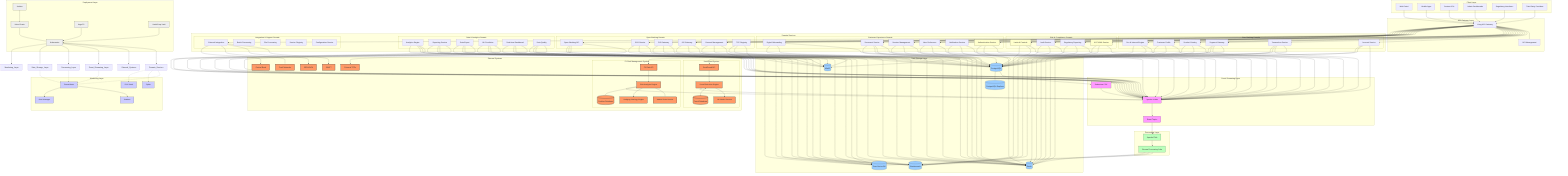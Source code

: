 flowchart TD
%% Client Layer
    subgraph "Client Layer"
        web[Web Portal]
        mobile[Mobile Apps]
        partners[Partner APIs]
        admin[Admin Dashboards]
        regulators[Regulatory Interfaces]
        tpps[Third-Party Providers]
    end

%% API Gateway Layer
    subgraph "API Gateway Layer"
        kong[Kong API Gateway]
        apimgmt[API Management]
    end

%% Domain Services
    subgraph "Domain Services"
    %% Core Banking Domain
        subgraph "Core Banking Domain"
            account[Account Service]
            transaction[Transaction Service]
            payment[Payment Gateway]
            product[Product Catalog]
            customer[Customer Profile]
            fees[Fee & Interest Engine]
        end

    %% Risk & Compliance Domain
        subgraph "Risk & Compliance Domain"
            kyc[KYC/AML Service]
            regulatory[Regulatory Reporting]
            audit[Audit Service]
            limits[Limits & Controls]
        end

    %% Customer Experience Domain
        subgraph "Customer Experience Domain"
            auth[Authentication Service]
            notification[Notification Service]
            preference[User Preference]
            session[Session Management]
            document[Document Service]
            onboarding[Digital Onboarding]
        end

    %% Open Banking Domain
        subgraph "Open Banking Domain"
            tpp_reg[TPP Registry]
            consent[Consent Management]
            ais[AIS Gateway]
            pis[PIS Gateway]
            sca[SCA Service]
            ob_api[Open Banking API]
        end

    %% Data & Analytics Domain
        subgraph "Data & Analytics Domain"
            analytics[Analytics Engine]
            reporting[Reporting Service]
            data_export[Data Export]
            ml[ML Prediction]
            dashboard[Real-time Dashboard]
            data_quality[Data Quality]
        end

    %% Integration & Support Domain
        subgraph "Integration & Support Domain"
            ext_int[External Integration]
            batch[Batch Processing]
            file[File Processing]
            registry[Service Registry]
            config[Configuration Service]
        end
    end

%% External Systems
    subgraph "External Systems"
    %% SentiFraud
        subgraph "SentiFraud System"
            sf_api[SentiFraud API]
            sf_engine[Fraud Detection Engine]
            sf_ml[ML Model Service]
            sf_db[(Fraud Database)]
        end

    %% FX Risk Management
        subgraph "FX Risk Management System"
            fx_api[FX Risk API]
            fx_engine[Risk Analysis Engine]
            fx_market[Market Data Service]
            fx_hedge[Hedging Strategy Engine]
            fx_db[(Position Database)]
        end

    %% Third Party Systems
        swift[SWIFT]
        sepa[SEPA/ACH]
        cards[Card Networks]
        central_bank[Central Bank]
        external_tpps[External TPPs]
    end

%% Event Streaming Layer
    subgraph "Event Streaming Layer"
        kafka[Apache Kafka]
        debezium[Debezium CDC]
        topics[Event Topics]
    end

%% Processing Layer
    subgraph "Processing Layer"
        flink[Apache Flink]
        stream_processing[Stream Processing Jobs]
    end

%% Data Storage Layer
    subgraph "Data Storage Layer"
    %% Primary Data Stores
        postgres[(PostgreSQL)]
        redis[(Redis)]
        elastic[(Elasticsearch)]
        minio[(MinIO)]
        tsdb[(Time Series DB)]

    %% Read Replicas
        pg_replica[(PostgreSQL Replicas)]
    end

%% Monitoring Layer
    subgraph "Monitoring Layer"
        prometheus[Prometheus]
        grafana[Grafana]
        zipkin[Zipkin]
        alerts[Alert Manager]
        logging[ELK Stack]
    end

%% Deployment Layer
    subgraph "Deployment Layer"
        k8s[Kubernetes]
        helm[Helm Charts]
        jenkins[Jenkins]
        argocd[ArgoCD]
        vault[HashiCorp Vault]
    end

%% Client Layer Connections
    web & mobile & partners & admin & regulators & tpps --> kong

%% API Gateway Connections
    kong --> apimgmt
    kong --> account & transaction & payment & product & customer & fees
    kong --> auth & notification & preference & session & document & onboarding
    kong --> tpp_reg & consent & ais & pis & sca & ob_api
    kong --> kyc & regulatory & audit & limits
    kong --> ext_int

%% External System Connections
    transaction --> sf_api
    sf_api --> sf_engine
    sf_engine --> sf_ml
    sf_engine <--> sf_db
    sf_engine --> kafka

    payment --> fx_api
    fx_api --> fx_engine
    fx_engine --> fx_market
    fx_engine --> fx_hedge
    fx_engine <--> fx_db
    fx_engine --> kafka

    ext_int --> swift & sepa & cards & central_bank
    ob_api --> external_tpps

%% Data Flow Connections
    account & transaction & payment & product & customer & fees --> kafka
    kyc & regulatory & audit & limits --> kafka
    auth & notification & preference & session & document & onboarding --> kafka
    tpp_reg & consent & ais & pis & sca & ob_api --> kafka
    analytics & reporting & data_export & ml & dashboard & data_quality --> kafka

    postgres --> debezium
    debezium --> kafka
    kafka --> topics
    topics --> flink
    flink --> stream_processing
    stream_processing --> elastic & tsdb & redis

%% Data Storage Connections
    account & transaction & payment & product & customer & fees --> postgres & redis
    kyc & regulatory & audit & limits --> postgres & elastic
    auth & notification & preference & session & document & onboarding --> postgres & redis
    tpp_reg & consent & ais & pis & sca & ob_api --> postgres & redis
    analytics & reporting & data_export & ml & dashboard & data_quality --> elastic & tsdb & minio
    document --> minio

    postgres --> pg_replica

%% Monitoring Connections
    Domain_Services -.-> prometheus & zipkin
    Event_Streaming_Layer & Processing_Layer & Data_Storage_Layer -.-> prometheus
    prometheus --> grafana
    prometheus --> alerts
    Domain_Services -.-> logging

%% Deployment Connections
    k8s --> Domain_Services & External_Systems & Event_Streaming_Layer & Processing_Layer & Data_Storage_Layer & Monitoring_Layer
    helm --> k8s
    jenkins --> helm
    argocd --> k8s
    vault --> k8s

%% Styling
    classDef external fill:#f96,stroke:#333,stroke-width:2px
    classDef storage fill:#9cf,stroke:#333
    classDef monitoring fill:#ccf,stroke:#333
    classDef streaming fill:#f9f,stroke:#333
    classDef processing fill:#bfb,stroke:#333
    classDef security fill:#ffc,stroke:#333
    classDef deployment fill:#eee,stroke:#333

    class sf_api,sf_engine,sf_ml,sf_db,fx_api,fx_engine,fx_market,fx_hedge,fx_db,swift,sepa,cards,central_bank,external_tpps external
    class postgres,redis,elastic,minio,tsdb,pg_replica storage
    class prometheus,grafana,zipkin,alerts,logging monitoring
    class kafka,debezium,topics streaming
    class flink,stream_processing processing
    class auth,kyc,limits,vault security
    class k8s,helm,jenkins,argocd,vault deployment